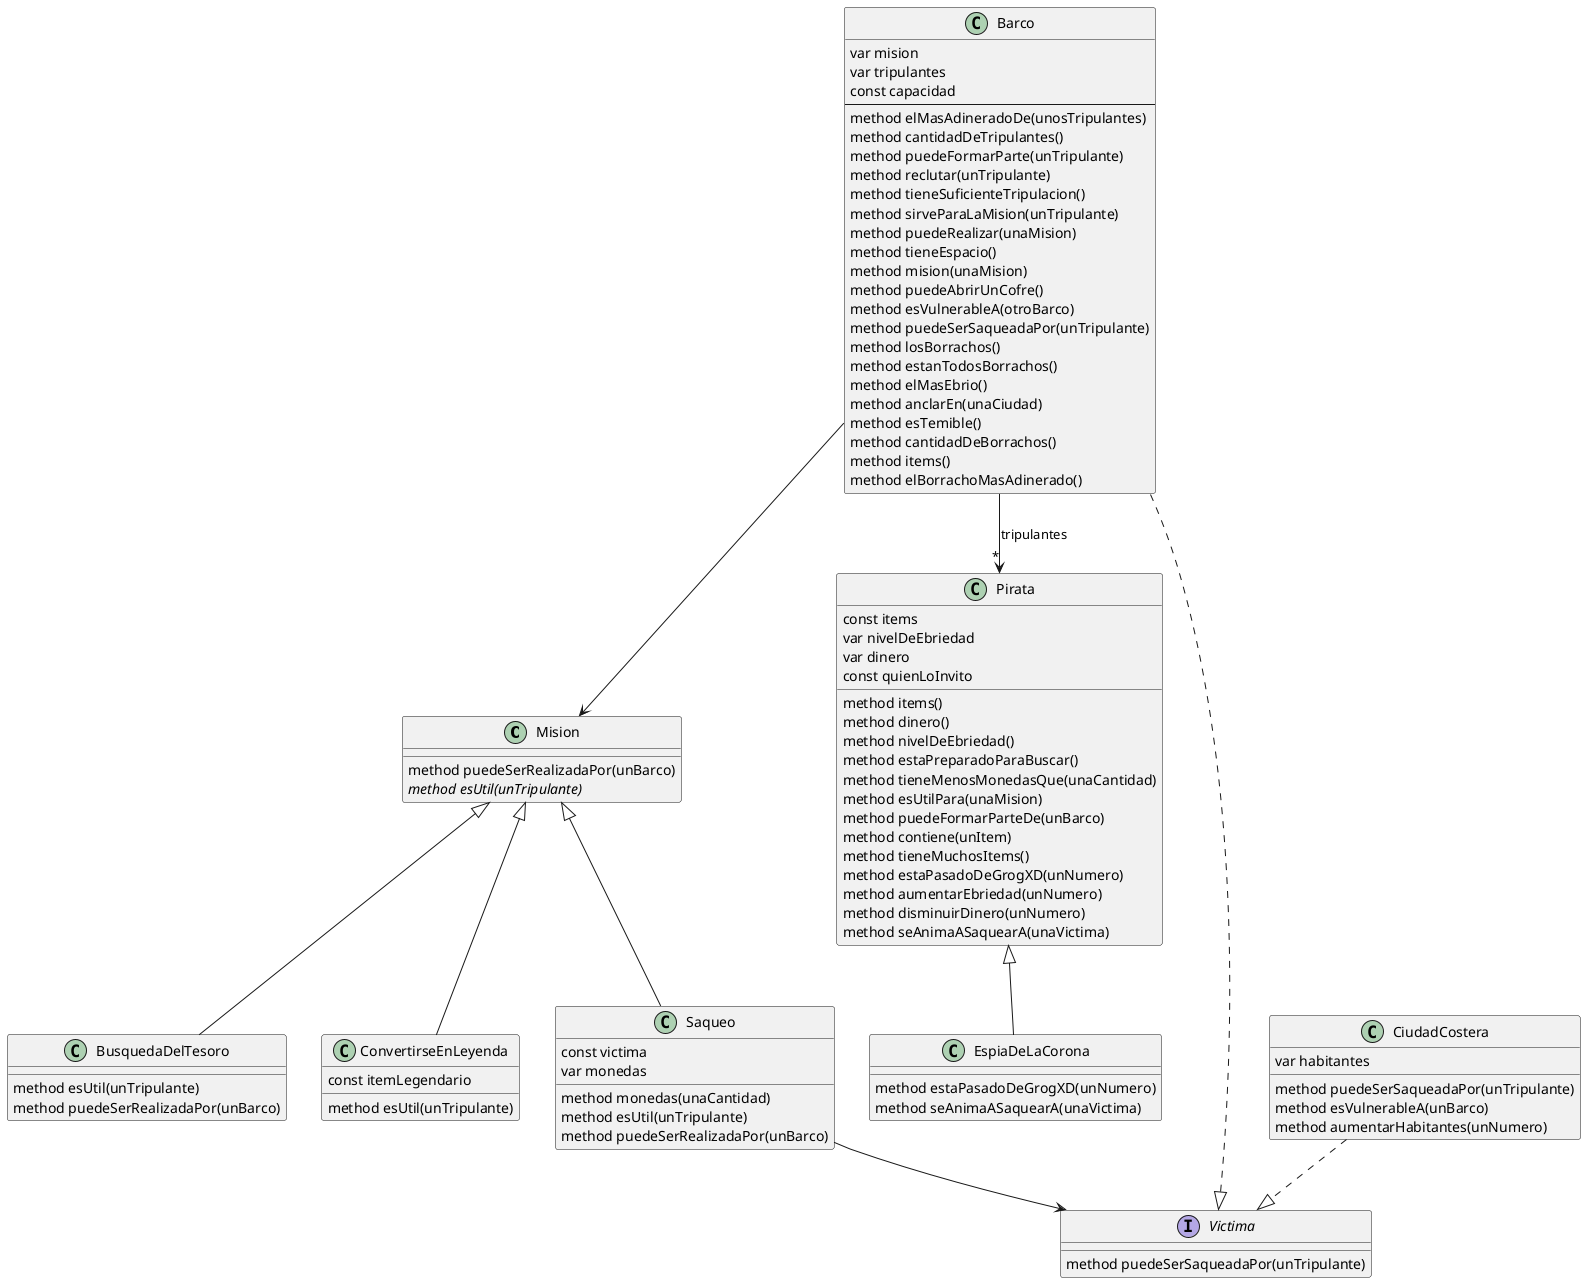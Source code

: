 @startuml DCYaar

class Mision{
    
    method puedeSerRealizadaPor(unBarco)
    {abstract} method esUtil(unTripulante)
}

class BusquedaDelTesoro extends Mision{

    method esUtil(unTripulante)
    method puedeSerRealizadaPor(unBarco)
}

class ConvertirseEnLeyenda extends Mision{

    const itemLegendario
    method esUtil(unTripulante)
}

class Saqueo extends Mision{

    const victima
    var monedas

    method monedas(unaCantidad)
    method esUtil(unTripulante)
    method puedeSerRealizadaPor(unBarco)
}

class Barco{
    var mision
    var tripulantes
    const capacidad
    --
    method elMasAdineradoDe(unosTripulantes)
    method cantidadDeTripulantes()
    method puedeFormarParte(unTripulante)
    method reclutar(unTripulante)
    method tieneSuficienteTripulacion() 
    method sirveParaLaMision(unTripulante) 
    method puedeRealizar(unaMision)
    method tieneEspacio() 
    method mision(unaMision)
    method puedeAbrirUnCofre()
    method esVulnerableA(otroBarco) 
    method puedeSerSaqueadaPor(unTripulante) 
    method losBorrachos() 
    method estanTodosBorrachos() 
    method elMasEbrio()
    method anclarEn(unaCiudad)
    method esTemible()
    method cantidadDeBorrachos() 
    method items()
    method elBorrachoMasAdinerado() 
}

class CiudadCostera{

    var habitantes

    method puedeSerSaqueadaPor(unTripulante)
    method esVulnerableA(unBarco)
    method aumentarHabitantes(unNumero)
}

class Pirata{
    const items
    var nivelDeEbriedad
    var dinero
    const quienLoInvito
    
    method items() 
    method dinero()
    method nivelDeEbriedad()
    method estaPreparadoParaBuscar()
    method tieneMenosMonedasQue(unaCantidad)
    method esUtilPara(unaMision)
    method puedeFormarParteDe(unBarco)
    method contiene(unItem)
    method tieneMuchosItems()
    method estaPasadoDeGrogXD(unNumero)
    method aumentarEbriedad(unNumero)
    method disminuirDinero(unNumero)
    method seAnimaASaquearA(unaVictima)
}

class EspiaDeLaCorona extends Pirata{

    method estaPasadoDeGrogXD(unNumero)
    method seAnimaASaquearA(unaVictima)
}

interface Victima{
    method puedeSerSaqueadaPor(unTripulante)
}

Barco --> "*" Pirata : tripulantes
Barco --> Mision
Barco ..|> Victima
CiudadCostera ..|> Victima
Saqueo --> Victima